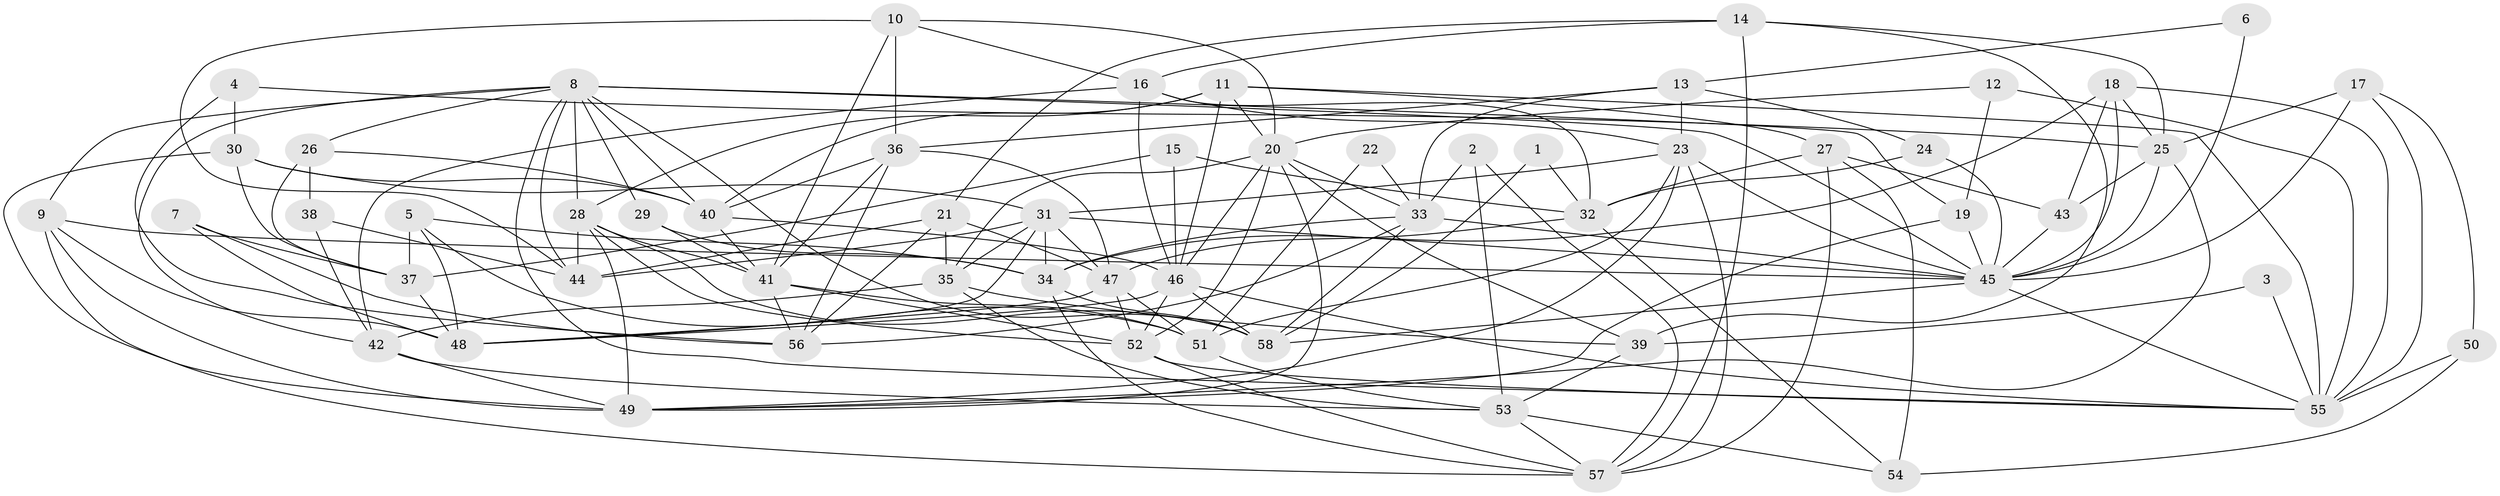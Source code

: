 // original degree distribution, {5: 0.23478260869565218, 2: 0.1391304347826087, 4: 0.28695652173913044, 3: 0.22608695652173913, 6: 0.0782608695652174, 7: 0.02608695652173913, 8: 0.008695652173913044}
// Generated by graph-tools (version 1.1) at 2025/50/03/09/25 03:50:08]
// undirected, 58 vertices, 164 edges
graph export_dot {
graph [start="1"]
  node [color=gray90,style=filled];
  1;
  2;
  3;
  4;
  5;
  6;
  7;
  8;
  9;
  10;
  11;
  12;
  13;
  14;
  15;
  16;
  17;
  18;
  19;
  20;
  21;
  22;
  23;
  24;
  25;
  26;
  27;
  28;
  29;
  30;
  31;
  32;
  33;
  34;
  35;
  36;
  37;
  38;
  39;
  40;
  41;
  42;
  43;
  44;
  45;
  46;
  47;
  48;
  49;
  50;
  51;
  52;
  53;
  54;
  55;
  56;
  57;
  58;
  1 -- 32 [weight=1.0];
  1 -- 58 [weight=1.0];
  2 -- 33 [weight=1.0];
  2 -- 53 [weight=1.0];
  2 -- 57 [weight=1.0];
  3 -- 39 [weight=1.0];
  3 -- 55 [weight=1.0];
  4 -- 25 [weight=1.0];
  4 -- 30 [weight=1.0];
  4 -- 56 [weight=1.0];
  5 -- 34 [weight=1.0];
  5 -- 37 [weight=1.0];
  5 -- 48 [weight=1.0];
  5 -- 51 [weight=1.0];
  6 -- 13 [weight=1.0];
  6 -- 45 [weight=2.0];
  7 -- 37 [weight=1.0];
  7 -- 48 [weight=1.0];
  7 -- 56 [weight=1.0];
  8 -- 9 [weight=1.0];
  8 -- 19 [weight=1.0];
  8 -- 26 [weight=1.0];
  8 -- 28 [weight=1.0];
  8 -- 29 [weight=1.0];
  8 -- 40 [weight=1.0];
  8 -- 42 [weight=1.0];
  8 -- 44 [weight=1.0];
  8 -- 45 [weight=1.0];
  8 -- 55 [weight=1.0];
  8 -- 58 [weight=1.0];
  9 -- 45 [weight=1.0];
  9 -- 48 [weight=1.0];
  9 -- 49 [weight=1.0];
  9 -- 57 [weight=1.0];
  10 -- 16 [weight=1.0];
  10 -- 20 [weight=1.0];
  10 -- 36 [weight=1.0];
  10 -- 41 [weight=1.0];
  10 -- 44 [weight=1.0];
  11 -- 20 [weight=1.0];
  11 -- 27 [weight=1.0];
  11 -- 28 [weight=1.0];
  11 -- 40 [weight=1.0];
  11 -- 46 [weight=1.0];
  11 -- 55 [weight=1.0];
  12 -- 19 [weight=1.0];
  12 -- 20 [weight=1.0];
  12 -- 55 [weight=1.0];
  13 -- 23 [weight=1.0];
  13 -- 24 [weight=1.0];
  13 -- 33 [weight=1.0];
  13 -- 36 [weight=1.0];
  14 -- 16 [weight=1.0];
  14 -- 21 [weight=1.0];
  14 -- 25 [weight=1.0];
  14 -- 39 [weight=1.0];
  14 -- 57 [weight=1.0];
  15 -- 32 [weight=1.0];
  15 -- 37 [weight=1.0];
  15 -- 46 [weight=1.0];
  16 -- 23 [weight=1.0];
  16 -- 32 [weight=1.0];
  16 -- 42 [weight=1.0];
  16 -- 46 [weight=1.0];
  17 -- 25 [weight=1.0];
  17 -- 45 [weight=1.0];
  17 -- 50 [weight=1.0];
  17 -- 55 [weight=1.0];
  18 -- 25 [weight=1.0];
  18 -- 34 [weight=1.0];
  18 -- 43 [weight=1.0];
  18 -- 45 [weight=1.0];
  18 -- 55 [weight=1.0];
  19 -- 45 [weight=1.0];
  19 -- 49 [weight=1.0];
  20 -- 33 [weight=1.0];
  20 -- 35 [weight=1.0];
  20 -- 39 [weight=1.0];
  20 -- 46 [weight=1.0];
  20 -- 49 [weight=1.0];
  20 -- 52 [weight=1.0];
  21 -- 35 [weight=1.0];
  21 -- 44 [weight=1.0];
  21 -- 47 [weight=1.0];
  21 -- 56 [weight=1.0];
  22 -- 33 [weight=1.0];
  22 -- 51 [weight=1.0];
  23 -- 31 [weight=1.0];
  23 -- 45 [weight=1.0];
  23 -- 49 [weight=1.0];
  23 -- 51 [weight=1.0];
  23 -- 57 [weight=1.0];
  24 -- 32 [weight=1.0];
  24 -- 45 [weight=1.0];
  25 -- 43 [weight=1.0];
  25 -- 45 [weight=1.0];
  25 -- 49 [weight=1.0];
  26 -- 37 [weight=1.0];
  26 -- 38 [weight=1.0];
  26 -- 40 [weight=1.0];
  27 -- 32 [weight=1.0];
  27 -- 43 [weight=1.0];
  27 -- 54 [weight=1.0];
  27 -- 57 [weight=1.0];
  28 -- 41 [weight=1.0];
  28 -- 44 [weight=1.0];
  28 -- 49 [weight=2.0];
  28 -- 52 [weight=1.0];
  28 -- 58 [weight=1.0];
  29 -- 34 [weight=1.0];
  29 -- 41 [weight=1.0];
  30 -- 31 [weight=1.0];
  30 -- 37 [weight=1.0];
  30 -- 40 [weight=1.0];
  30 -- 49 [weight=1.0];
  31 -- 34 [weight=1.0];
  31 -- 35 [weight=1.0];
  31 -- 44 [weight=2.0];
  31 -- 45 [weight=2.0];
  31 -- 47 [weight=1.0];
  31 -- 48 [weight=1.0];
  32 -- 47 [weight=2.0];
  32 -- 54 [weight=1.0];
  33 -- 34 [weight=1.0];
  33 -- 45 [weight=1.0];
  33 -- 56 [weight=1.0];
  33 -- 58 [weight=1.0];
  34 -- 57 [weight=1.0];
  34 -- 58 [weight=1.0];
  35 -- 39 [weight=1.0];
  35 -- 42 [weight=1.0];
  35 -- 53 [weight=1.0];
  36 -- 40 [weight=1.0];
  36 -- 41 [weight=1.0];
  36 -- 47 [weight=1.0];
  36 -- 56 [weight=1.0];
  37 -- 48 [weight=1.0];
  38 -- 42 [weight=1.0];
  38 -- 44 [weight=1.0];
  39 -- 53 [weight=1.0];
  40 -- 41 [weight=1.0];
  40 -- 46 [weight=1.0];
  41 -- 51 [weight=1.0];
  41 -- 52 [weight=1.0];
  41 -- 56 [weight=1.0];
  42 -- 49 [weight=1.0];
  42 -- 53 [weight=1.0];
  43 -- 45 [weight=1.0];
  45 -- 55 [weight=1.0];
  45 -- 58 [weight=1.0];
  46 -- 48 [weight=1.0];
  46 -- 52 [weight=1.0];
  46 -- 55 [weight=1.0];
  46 -- 58 [weight=1.0];
  47 -- 48 [weight=1.0];
  47 -- 51 [weight=1.0];
  47 -- 52 [weight=1.0];
  50 -- 54 [weight=1.0];
  50 -- 55 [weight=2.0];
  51 -- 53 [weight=1.0];
  52 -- 55 [weight=1.0];
  52 -- 57 [weight=1.0];
  53 -- 54 [weight=1.0];
  53 -- 57 [weight=1.0];
}
